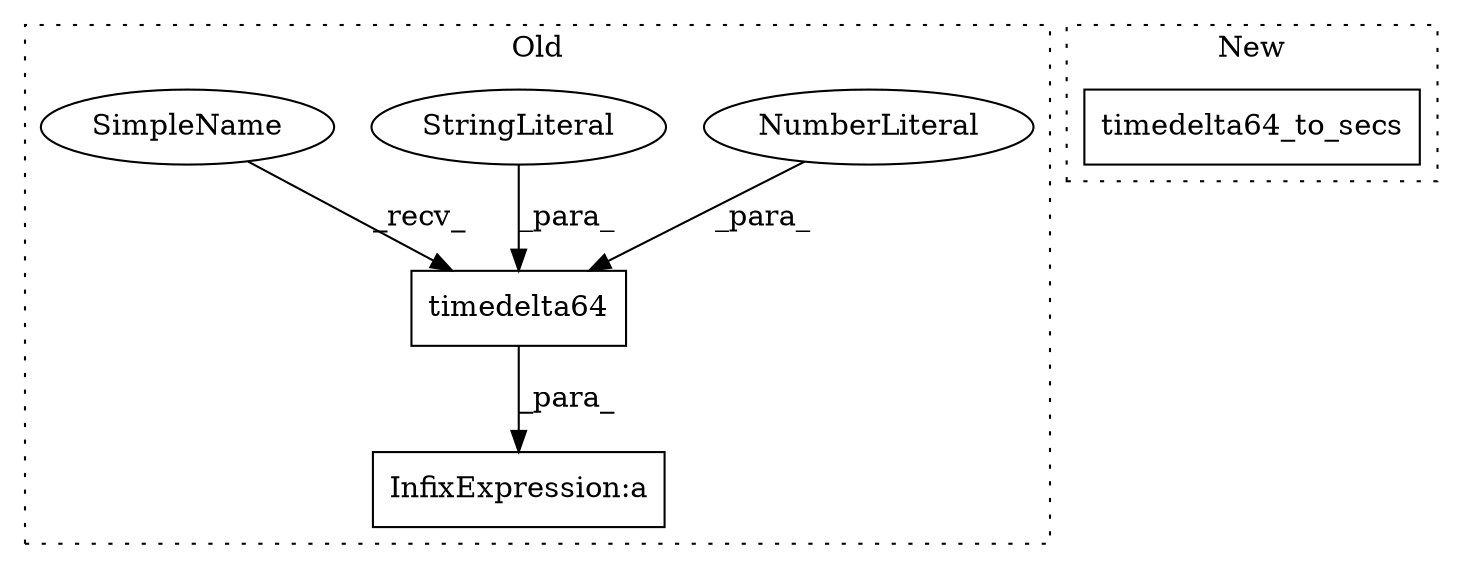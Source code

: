 digraph G {
subgraph cluster0 {
2 [label="timedelta64" a="32" s="6412,6429" l="12,1" shape="box"];
3 [label="InfixExpression:a" a="27" s="6403" l="3" shape="box"];
4 [label="NumberLiteral" a="34" s="6424" l="1" shape="ellipse"];
5 [label="StringLiteral" a="45" s="6426" l="3" shape="ellipse"];
6 [label="SimpleName" a="42" s="6406" l="5" shape="ellipse"];
label = "Old";
style="dotted";
}
subgraph cluster1 {
1 [label="timedelta64_to_secs" a="32" s="6303,6332" l="20,1" shape="box"];
label = "New";
style="dotted";
}
2 -> 3 [label="_para_"];
4 -> 2 [label="_para_"];
5 -> 2 [label="_para_"];
6 -> 2 [label="_recv_"];
}